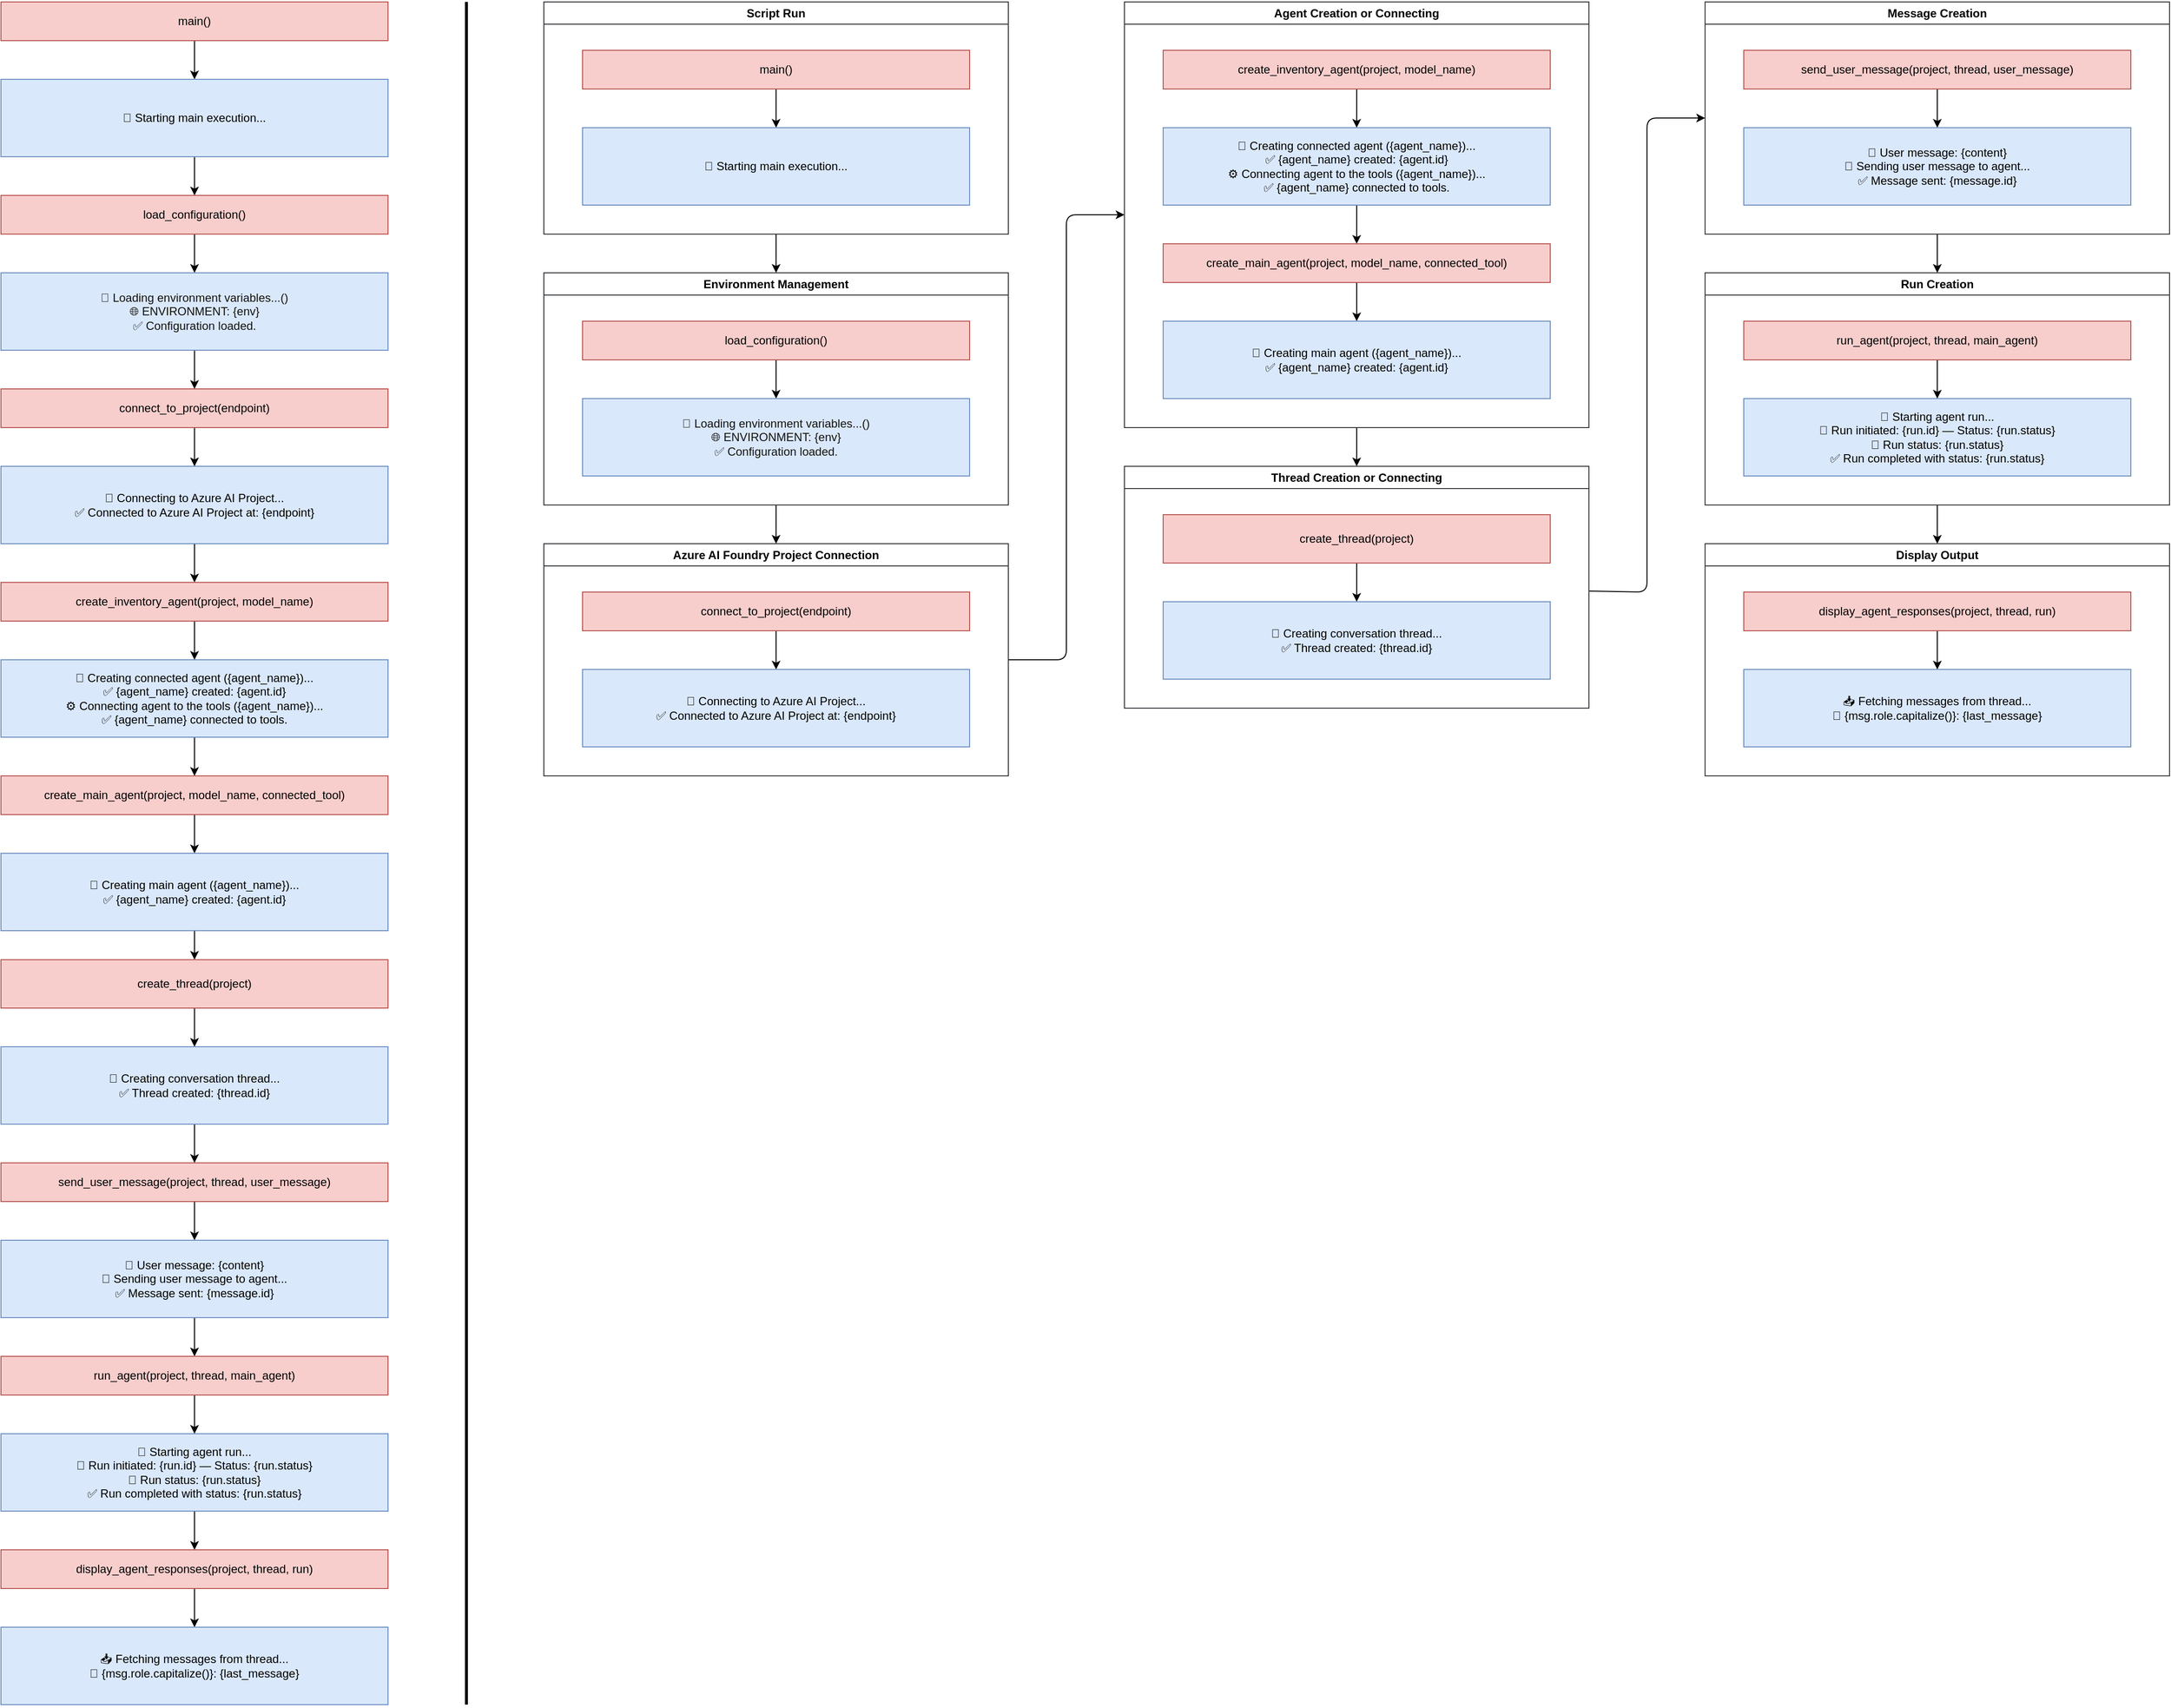 <mxfile>
    <diagram id="yUhyKia5GF38DRZmOtrO" name="Page-1">
        <mxGraphModel dx="1394" dy="974" grid="1" gridSize="10" guides="1" tooltips="1" connect="1" arrows="1" fold="1" page="0" pageScale="1" pageWidth="850" pageHeight="1100" math="0" shadow="0">
            <root>
                <mxCell id="0"/>
                <mxCell id="1" parent="0"/>
                <mxCell id="5" value="" style="edgeStyle=none;html=1;" parent="1" source="3" target="4" edge="1">
                    <mxGeometry relative="1" as="geometry"/>
                </mxCell>
                <mxCell id="3" value="main()" style="rounded=0;whiteSpace=wrap;html=1;fillColor=#f8cecc;strokeColor=#b85450;" parent="1" vertex="1">
                    <mxGeometry x="359" y="80" width="400" height="40" as="geometry"/>
                </mxCell>
                <mxCell id="7" value="" style="edgeStyle=none;html=1;" parent="1" source="4" target="6" edge="1">
                    <mxGeometry relative="1" as="geometry"/>
                </mxCell>
                <mxCell id="4" value="🚀 Starting main execution..." style="rounded=0;whiteSpace=wrap;html=1;fillColor=#dae8fc;strokeColor=#6c8ebf;" parent="1" vertex="1">
                    <mxGeometry x="359" y="160" width="400" height="80" as="geometry"/>
                </mxCell>
                <mxCell id="9" value="" style="edgeStyle=none;html=1;" parent="1" source="6" target="8" edge="1">
                    <mxGeometry relative="1" as="geometry"/>
                </mxCell>
                <mxCell id="6" value="load_configuration()" style="rounded=0;whiteSpace=wrap;html=1;fillColor=#f8cecc;strokeColor=#b85450;" parent="1" vertex="1">
                    <mxGeometry x="359" y="280" width="400" height="40" as="geometry"/>
                </mxCell>
                <mxCell id="11" value="" style="edgeStyle=none;html=1;entryX=0.5;entryY=0;entryDx=0;entryDy=0;" parent="1" source="8" target="12" edge="1">
                    <mxGeometry relative="1" as="geometry"/>
                </mxCell>
                <mxCell id="8" value="&lt;div&gt;&lt;font color=&quot;#121212&quot;&gt;🔄 Loading environment variables...()&lt;/font&gt;&lt;/div&gt;&lt;div&gt;&lt;font color=&quot;#121212&quot;&gt;🌐 ENVIRONMENT: {env}&lt;/font&gt;&lt;/div&gt;&lt;div&gt;&lt;font color=&quot;#121212&quot;&gt;✅ Configuration loaded.&lt;/font&gt;&lt;/div&gt;" style="rounded=0;whiteSpace=wrap;html=1;fillColor=#dae8fc;strokeColor=#6c8ebf;" parent="1" vertex="1">
                    <mxGeometry x="359" y="360" width="400" height="80" as="geometry"/>
                </mxCell>
                <mxCell id="16" value="" style="edgeStyle=none;html=1;entryX=0.5;entryY=0;entryDx=0;entryDy=0;" parent="1" source="10" target="17" edge="1">
                    <mxGeometry relative="1" as="geometry">
                        <mxPoint x="559" y="680" as="targetPoint"/>
                    </mxGeometry>
                </mxCell>
                <mxCell id="10" value="&lt;font style=&quot;color: light-dark(rgb(0, 0, 0), rgb(255, 255, 255));&quot;&gt;🔗 Connecting to Azure AI Project...&lt;/font&gt;&lt;div&gt;&lt;font style=&quot;color: light-dark(rgb(0, 0, 0), rgb(255, 255, 255));&quot;&gt;✅ Connected to Azure AI Project at: {endpoint}&lt;/font&gt;&lt;/div&gt;" style="rounded=0;whiteSpace=wrap;html=1;fillColor=#dae8fc;strokeColor=#6c8ebf;" parent="1" vertex="1">
                    <mxGeometry x="359" y="560" width="400" height="80" as="geometry"/>
                </mxCell>
                <mxCell id="14" style="edgeStyle=none;html=1;entryX=0.5;entryY=0;entryDx=0;entryDy=0;" parent="1" source="12" target="10" edge="1">
                    <mxGeometry relative="1" as="geometry"/>
                </mxCell>
                <mxCell id="12" value="connect_to_project(endpoint)" style="rounded=0;whiteSpace=wrap;html=1;fillColor=#f8cecc;strokeColor=#b85450;" parent="1" vertex="1">
                    <mxGeometry x="359" y="480" width="400" height="40" as="geometry"/>
                </mxCell>
                <mxCell id="20" value="" style="edgeStyle=none;html=1;" parent="1" source="17" target="19" edge="1">
                    <mxGeometry relative="1" as="geometry"/>
                </mxCell>
                <mxCell id="17" value="create_inventory_agent(project, model_name)" style="whiteSpace=wrap;html=1;rounded=0;fillColor=#f8cecc;strokeColor=#b85450;" parent="1" vertex="1">
                    <mxGeometry x="359" y="680" width="400" height="40" as="geometry"/>
                </mxCell>
                <mxCell id="22" value="" style="edgeStyle=none;html=1;" parent="1" source="19" target="21" edge="1">
                    <mxGeometry relative="1" as="geometry"/>
                </mxCell>
                <mxCell id="19" value="&lt;font style=&quot;color: light-dark(rgb(0, 0, 0), rgb(255, 255, 255));&quot;&gt;🤖 Creating connected agent ({agent_name})...&lt;/font&gt;&lt;div&gt;&lt;font style=&quot;color: light-dark(rgb(0, 0, 0), rgb(255, 255, 255));&quot;&gt;✅ {agent_name} created: {agent.id}&lt;/font&gt;&lt;/div&gt;&lt;div&gt;&lt;font style=&quot;color: light-dark(rgb(0, 0, 0), rgb(255, 255, 255));&quot;&gt;⚙️ Connecting agent to the tools ({agent_name})...&lt;/font&gt;&lt;/div&gt;&lt;div&gt;&lt;font style=&quot;color: light-dark(rgb(0, 0, 0), rgb(255, 255, 255));&quot;&gt;✅ {agent_name} connected to tools.&lt;/font&gt;&lt;/div&gt;" style="whiteSpace=wrap;html=1;rounded=0;fillColor=#dae8fc;strokeColor=#6c8ebf;" parent="1" vertex="1">
                    <mxGeometry x="359" y="760" width="400" height="80" as="geometry"/>
                </mxCell>
                <mxCell id="25" value="" style="edgeStyle=none;html=1;" parent="1" source="21" target="24" edge="1">
                    <mxGeometry relative="1" as="geometry"/>
                </mxCell>
                <mxCell id="21" value="create_main_agent(project, model_name, connected_tool)" style="whiteSpace=wrap;html=1;rounded=0;fillColor=#f8cecc;strokeColor=#b85450;" parent="1" vertex="1">
                    <mxGeometry x="359" y="880" width="400" height="40" as="geometry"/>
                </mxCell>
                <mxCell id="27" value="" style="edgeStyle=none;html=1;" parent="1" source="24" target="26" edge="1">
                    <mxGeometry relative="1" as="geometry"/>
                </mxCell>
                <mxCell id="24" value="&lt;font style=&quot;color: light-dark(rgb(0, 0, 0), rgb(255, 255, 255));&quot;&gt;🤖 Creating main agent ({agent_name})...&lt;/font&gt;&lt;div&gt;&lt;font style=&quot;color: light-dark(rgb(0, 0, 0), rgb(255, 255, 255));&quot;&gt;✅ {agent_name} created: {agent.id}&lt;/font&gt;&lt;/div&gt;" style="whiteSpace=wrap;html=1;rounded=0;fillColor=#dae8fc;strokeColor=#6c8ebf;" parent="1" vertex="1">
                    <mxGeometry x="359" y="960" width="400" height="80" as="geometry"/>
                </mxCell>
                <mxCell id="29" value="" style="edgeStyle=none;html=1;" parent="1" source="26" target="28" edge="1">
                    <mxGeometry relative="1" as="geometry"/>
                </mxCell>
                <mxCell id="26" value="create_thread(project)" style="whiteSpace=wrap;html=1;rounded=0;fillColor=#f8cecc;strokeColor=#b85450;" parent="1" vertex="1">
                    <mxGeometry x="359" y="1070" width="400" height="50" as="geometry"/>
                </mxCell>
                <mxCell id="31" value="" style="edgeStyle=none;html=1;" parent="1" source="28" target="30" edge="1">
                    <mxGeometry relative="1" as="geometry"/>
                </mxCell>
                <mxCell id="28" value="&lt;font style=&quot;color: light-dark(rgb(0, 0, 0), rgb(255, 255, 255));&quot;&gt;🧵 Creating conversation thread...&lt;/font&gt;&lt;div&gt;&lt;font style=&quot;color: light-dark(rgb(0, 0, 0), rgb(255, 255, 255));&quot;&gt;✅ Thread created: {thread.id}&lt;/font&gt;&lt;/div&gt;" style="whiteSpace=wrap;html=1;rounded=0;fillColor=#dae8fc;strokeColor=#6c8ebf;" parent="1" vertex="1">
                    <mxGeometry x="359" y="1160" width="400" height="80" as="geometry"/>
                </mxCell>
                <mxCell id="33" value="" style="edgeStyle=none;html=1;" parent="1" source="30" target="32" edge="1">
                    <mxGeometry relative="1" as="geometry"/>
                </mxCell>
                <mxCell id="30" value="send_user_message(project, thread, user_message)" style="whiteSpace=wrap;html=1;rounded=0;fillColor=#f8cecc;strokeColor=#b85450;" parent="1" vertex="1">
                    <mxGeometry x="359" y="1280" width="400" height="40" as="geometry"/>
                </mxCell>
                <mxCell id="35" value="" style="edgeStyle=none;html=1;" parent="1" source="32" target="34" edge="1">
                    <mxGeometry relative="1" as="geometry"/>
                </mxCell>
                <mxCell id="32" value="&lt;font style=&quot;color: light-dark(rgb(0, 0, 0), rgb(255, 255, 255));&quot;&gt;💬 User message: {content}&lt;/font&gt;&lt;div&gt;&lt;font style=&quot;color: light-dark(rgb(0, 0, 0), rgb(255, 255, 255));&quot;&gt;📨 Sending user message to agent...&lt;/font&gt;&lt;/div&gt;&lt;div&gt;&lt;font style=&quot;color: light-dark(rgb(0, 0, 0), rgb(255, 255, 255));&quot;&gt;✅ Message sent: {message.id}&lt;/font&gt;&lt;/div&gt;" style="whiteSpace=wrap;html=1;rounded=0;fillColor=#dae8fc;strokeColor=#6c8ebf;" parent="1" vertex="1">
                    <mxGeometry x="359" y="1360" width="400" height="80" as="geometry"/>
                </mxCell>
                <mxCell id="37" value="" style="edgeStyle=none;html=1;" parent="1" source="34" target="36" edge="1">
                    <mxGeometry relative="1" as="geometry"/>
                </mxCell>
                <mxCell id="34" value="run_agent(project, thread, main_agent)" style="whiteSpace=wrap;html=1;rounded=0;fillColor=#f8cecc;strokeColor=#b85450;" parent="1" vertex="1">
                    <mxGeometry x="359" y="1480" width="400" height="40" as="geometry"/>
                </mxCell>
                <mxCell id="39" value="" style="edgeStyle=none;html=1;" parent="1" source="36" target="38" edge="1">
                    <mxGeometry relative="1" as="geometry"/>
                </mxCell>
                <mxCell id="36" value="&lt;font style=&quot;color: light-dark(rgb(0, 0, 0), rgb(255, 255, 255));&quot;&gt;🏃 Starting agent run...&lt;/font&gt;&lt;div&gt;&lt;font style=&quot;color: light-dark(rgb(0, 0, 0), rgb(255, 255, 255));&quot;&gt;🔄 Run initiated: {run.id} — Status: {run.status}&lt;/font&gt;&lt;/div&gt;&lt;div&gt;&lt;font style=&quot;color: light-dark(rgb(0, 0, 0), rgb(255, 255, 255));&quot;&gt;📡 Run status: {run.status}&lt;/font&gt;&lt;/div&gt;&lt;div&gt;&lt;font style=&quot;color: light-dark(rgb(0, 0, 0), rgb(255, 255, 255));&quot;&gt;✅ Run completed with status: {run.status}&lt;/font&gt;&lt;/div&gt;" style="whiteSpace=wrap;html=1;rounded=0;fillColor=#dae8fc;strokeColor=#6c8ebf;" parent="1" vertex="1">
                    <mxGeometry x="359" y="1560" width="400" height="80" as="geometry"/>
                </mxCell>
                <mxCell id="41" value="" style="edgeStyle=none;html=1;" parent="1" source="38" target="40" edge="1">
                    <mxGeometry relative="1" as="geometry"/>
                </mxCell>
                <mxCell id="38" value="display_agent_responses(project, thread, run)" style="whiteSpace=wrap;html=1;rounded=0;fillColor=#f8cecc;strokeColor=#b85450;" parent="1" vertex="1">
                    <mxGeometry x="359" y="1680" width="400" height="40" as="geometry"/>
                </mxCell>
                <mxCell id="40" value="&lt;font style=&quot;color: light-dark(rgb(0, 0, 0), rgb(255, 255, 255));&quot;&gt;📥 Fetching messages from thread...&lt;/font&gt;&lt;div&gt;&lt;font style=&quot;color: light-dark(rgb(0, 0, 0), rgb(255, 255, 255));&quot;&gt;🧠 {msg.role.capitalize()}: {last_message}&lt;/font&gt;&lt;/div&gt;" style="whiteSpace=wrap;html=1;rounded=0;fillColor=#dae8fc;strokeColor=#6c8ebf;" parent="1" vertex="1">
                    <mxGeometry x="359" y="1760" width="400" height="80" as="geometry"/>
                </mxCell>
                <mxCell id="53" style="edgeStyle=none;html=1;" parent="1" source="42" target="49" edge="1">
                    <mxGeometry relative="1" as="geometry"/>
                </mxCell>
                <mxCell id="42" value="Script Run" style="swimlane;whiteSpace=wrap;html=1;swimlaneFillColor=default;fillColor=default;strokeColor=#36393d;fillStyle=auto;" parent="1" vertex="1">
                    <mxGeometry x="920" y="80" width="480" height="240" as="geometry"/>
                </mxCell>
                <mxCell id="46" value="" style="edgeStyle=none;html=1;" parent="42" source="47" target="48" edge="1">
                    <mxGeometry relative="1" as="geometry"/>
                </mxCell>
                <mxCell id="47" value="main()" style="rounded=0;whiteSpace=wrap;html=1;fillColor=#f8cecc;strokeColor=#b85450;" parent="42" vertex="1">
                    <mxGeometry x="40" y="50" width="400" height="40" as="geometry"/>
                </mxCell>
                <mxCell id="48" value="🚀 Starting main execution..." style="rounded=0;whiteSpace=wrap;html=1;fillColor=#dae8fc;strokeColor=#6c8ebf;" parent="42" vertex="1">
                    <mxGeometry x="40" y="130" width="400" height="80" as="geometry"/>
                </mxCell>
                <mxCell id="59" style="edgeStyle=none;html=1;entryX=0.5;entryY=0;entryDx=0;entryDy=0;" parent="1" source="49" target="54" edge="1">
                    <mxGeometry relative="1" as="geometry"/>
                </mxCell>
                <mxCell id="49" value="Environment Management" style="swimlane;whiteSpace=wrap;html=1;swimlaneFillColor=default;fillColor=default;strokeColor=#36393d;fillStyle=auto;" parent="1" vertex="1">
                    <mxGeometry x="920" y="360" width="480" height="240" as="geometry"/>
                </mxCell>
                <mxCell id="50" value="" style="edgeStyle=none;html=1;" parent="49" source="51" target="52" edge="1">
                    <mxGeometry relative="1" as="geometry"/>
                </mxCell>
                <mxCell id="51" value="&lt;span style=&quot;&quot;&gt;&lt;font style=&quot;color: light-dark(rgb(0, 0, 0), rgb(255, 255, 255));&quot;&gt;load_configuration()&lt;/font&gt;&lt;/span&gt;" style="rounded=0;whiteSpace=wrap;html=1;fillColor=#f8cecc;strokeColor=#b85450;fontColor=light-dark(#000000,#FFFFFF);" parent="49" vertex="1">
                    <mxGeometry x="40" y="50" width="400" height="40" as="geometry"/>
                </mxCell>
                <mxCell id="52" value="&lt;div&gt;&lt;font color=&quot;#121212&quot;&gt;🔄 Loading environment variables...()&lt;/font&gt;&lt;/div&gt;&lt;div&gt;&lt;font color=&quot;#121212&quot;&gt;🌐 ENVIRONMENT: {env}&lt;/font&gt;&lt;/div&gt;&lt;div&gt;&lt;font color=&quot;#121212&quot;&gt;✅ Configuration loaded.&lt;/font&gt;&lt;/div&gt;" style="rounded=0;whiteSpace=wrap;html=1;fillColor=#dae8fc;strokeColor=#6c8ebf;" parent="49" vertex="1">
                    <mxGeometry x="40" y="130" width="400" height="80" as="geometry"/>
                </mxCell>
                <mxCell id="89" style="edgeStyle=none;html=1;exitX=1;exitY=0.5;exitDx=0;exitDy=0;entryX=0;entryY=0.5;entryDx=0;entryDy=0;" parent="1" source="54" target="60" edge="1">
                    <mxGeometry relative="1" as="geometry">
                        <Array as="points">
                            <mxPoint x="1460" y="760"/>
                            <mxPoint x="1460" y="300"/>
                        </Array>
                    </mxGeometry>
                </mxCell>
                <mxCell id="54" value="Azure AI Foundry Project Connection" style="swimlane;whiteSpace=wrap;html=1;swimlaneFillColor=default;fillColor=default;strokeColor=#36393d;fillStyle=auto;" parent="1" vertex="1">
                    <mxGeometry x="920" y="640" width="480" height="240" as="geometry"/>
                </mxCell>
                <mxCell id="55" value="" style="edgeStyle=none;html=1;" parent="54" source="56" target="57" edge="1">
                    <mxGeometry relative="1" as="geometry"/>
                </mxCell>
                <mxCell id="56" value="connect_to_project(endpoint)" style="rounded=0;whiteSpace=wrap;html=1;fillColor=#f8cecc;strokeColor=#b85450;fontColor=light-dark(#000000,#FFFFFF);" parent="54" vertex="1">
                    <mxGeometry x="40" y="50" width="400" height="40" as="geometry"/>
                </mxCell>
                <mxCell id="57" value="&lt;div&gt;&lt;font style=&quot;color: light-dark(rgb(0, 0, 0), rgb(255, 255, 255));&quot;&gt;🔗 Connecting to Azure AI Project...&lt;/font&gt;&lt;/div&gt;&lt;div&gt;&lt;font style=&quot;color: light-dark(rgb(0, 0, 0), rgb(255, 255, 255));&quot;&gt;✅ Connected to Azure AI Project at: {endpoint}&lt;/font&gt;&lt;/div&gt;" style="rounded=0;whiteSpace=wrap;html=1;fillColor=#dae8fc;strokeColor=#6c8ebf;" parent="54" vertex="1">
                    <mxGeometry x="40" y="130" width="400" height="80" as="geometry"/>
                </mxCell>
                <mxCell id="101" style="edgeStyle=none;html=1;entryX=0.5;entryY=0;entryDx=0;entryDy=0;" parent="1" source="60" target="90" edge="1">
                    <mxGeometry relative="1" as="geometry"/>
                </mxCell>
                <mxCell id="60" value="Agent Creation or Connecting" style="swimlane;whiteSpace=wrap;html=1;swimlaneFillColor=default;fillColor=default;strokeColor=#36393d;fillStyle=auto;" parent="1" vertex="1">
                    <mxGeometry x="1520" y="80" width="480" height="440" as="geometry"/>
                </mxCell>
                <mxCell id="82" value="" style="edgeStyle=none;html=1;" parent="60" source="83" target="85" edge="1">
                    <mxGeometry relative="1" as="geometry"/>
                </mxCell>
                <mxCell id="83" value="create_inventory_agent(project, model_name)" style="whiteSpace=wrap;html=1;rounded=0;fillColor=#f8cecc;strokeColor=#b85450;" parent="60" vertex="1">
                    <mxGeometry x="40" y="50" width="400" height="40" as="geometry"/>
                </mxCell>
                <mxCell id="84" value="" style="edgeStyle=none;html=1;" parent="60" source="85" target="87" edge="1">
                    <mxGeometry relative="1" as="geometry"/>
                </mxCell>
                <mxCell id="85" value="&lt;font style=&quot;color: light-dark(rgb(0, 0, 0), rgb(255, 255, 255));&quot;&gt;🤖 Creating connected agent ({agent_name})...&lt;/font&gt;&lt;div&gt;&lt;font style=&quot;color: light-dark(rgb(0, 0, 0), rgb(255, 255, 255));&quot;&gt;✅ {agent_name} created: {agent.id}&lt;/font&gt;&lt;/div&gt;&lt;div&gt;&lt;font style=&quot;color: light-dark(rgb(0, 0, 0), rgb(255, 255, 255));&quot;&gt;⚙️ Connecting agent to the tools ({agent_name})...&lt;/font&gt;&lt;/div&gt;&lt;div&gt;&lt;font style=&quot;color: light-dark(rgb(0, 0, 0), rgb(255, 255, 255));&quot;&gt;✅ {agent_name} connected to tools.&lt;/font&gt;&lt;/div&gt;" style="whiteSpace=wrap;html=1;rounded=0;fillColor=#dae8fc;strokeColor=#6c8ebf;" parent="60" vertex="1">
                    <mxGeometry x="40" y="130" width="400" height="80" as="geometry"/>
                </mxCell>
                <mxCell id="86" value="" style="edgeStyle=none;html=1;" parent="60" source="87" target="88" edge="1">
                    <mxGeometry relative="1" as="geometry"/>
                </mxCell>
                <mxCell id="87" value="create_main_agent(project, model_name, connected_tool)" style="whiteSpace=wrap;html=1;rounded=0;fillColor=#f8cecc;strokeColor=#b85450;" parent="60" vertex="1">
                    <mxGeometry x="40" y="250" width="400" height="40" as="geometry"/>
                </mxCell>
                <mxCell id="88" value="&lt;font style=&quot;color: light-dark(rgb(0, 0, 0), rgb(255, 255, 255));&quot;&gt;🤖 Creating main agent ({agent_name})...&lt;/font&gt;&lt;div&gt;&lt;font style=&quot;color: light-dark(rgb(0, 0, 0), rgb(255, 255, 255));&quot;&gt;✅ {agent_name} created: {agent.id}&lt;/font&gt;&lt;/div&gt;" style="whiteSpace=wrap;html=1;rounded=0;fillColor=#dae8fc;strokeColor=#6c8ebf;" parent="60" vertex="1">
                    <mxGeometry x="40" y="330" width="400" height="80" as="geometry"/>
                </mxCell>
                <mxCell id="123" style="edgeStyle=none;html=1;entryX=0;entryY=0.5;entryDx=0;entryDy=0;" parent="1" source="90" target="111" edge="1">
                    <mxGeometry relative="1" as="geometry">
                        <Array as="points">
                            <mxPoint x="2060" y="690"/>
                            <mxPoint x="2060" y="200"/>
                        </Array>
                    </mxGeometry>
                </mxCell>
                <mxCell id="90" value="Thread Creation or Connecting" style="swimlane;whiteSpace=wrap;html=1;swimlaneFillColor=default;fillColor=default;strokeColor=#36393d;fillStyle=auto;" parent="1" vertex="1">
                    <mxGeometry x="1520" y="560" width="480" height="250" as="geometry"/>
                </mxCell>
                <mxCell id="91" value="" style="edgeStyle=none;html=1;" parent="90" edge="1">
                    <mxGeometry relative="1" as="geometry">
                        <mxPoint x="240.0" y="90" as="sourcePoint"/>
                    </mxGeometry>
                </mxCell>
                <mxCell id="93" value="" style="edgeStyle=none;html=1;" parent="90" edge="1">
                    <mxGeometry relative="1" as="geometry">
                        <mxPoint x="240.0" y="210" as="sourcePoint"/>
                    </mxGeometry>
                </mxCell>
                <mxCell id="95" value="" style="edgeStyle=none;html=1;" parent="90" edge="1">
                    <mxGeometry relative="1" as="geometry">
                        <mxPoint x="240.0" y="290" as="sourcePoint"/>
                    </mxGeometry>
                </mxCell>
                <mxCell id="98" value="" style="edgeStyle=none;html=1;" parent="90" source="99" target="100" edge="1">
                    <mxGeometry relative="1" as="geometry"/>
                </mxCell>
                <mxCell id="99" value="create_thread(project)" style="whiteSpace=wrap;html=1;rounded=0;fillColor=#f8cecc;strokeColor=#b85450;" parent="90" vertex="1">
                    <mxGeometry x="40" y="50" width="400" height="50" as="geometry"/>
                </mxCell>
                <mxCell id="100" value="&lt;font style=&quot;color: light-dark(rgb(0, 0, 0), rgb(255, 255, 255));&quot;&gt;🧵 Creating conversation thread...&lt;/font&gt;&lt;div&gt;&lt;font style=&quot;color: light-dark(rgb(0, 0, 0), rgb(255, 255, 255));&quot;&gt;✅ Thread created: {thread.id}&lt;/font&gt;&lt;/div&gt;" style="whiteSpace=wrap;html=1;rounded=0;fillColor=#dae8fc;strokeColor=#6c8ebf;" parent="90" vertex="1">
                    <mxGeometry x="40" y="140" width="400" height="80" as="geometry"/>
                </mxCell>
                <mxCell id="121" style="edgeStyle=none;html=1;" parent="1" source="111" target="119" edge="1">
                    <mxGeometry relative="1" as="geometry"/>
                </mxCell>
                <mxCell id="111" value="Message Creation" style="swimlane;whiteSpace=wrap;html=1;swimlaneFillColor=default;fillColor=default;strokeColor=#36393d;fillStyle=auto;" parent="1" vertex="1">
                    <mxGeometry x="2120" y="80" width="480" height="240" as="geometry"/>
                </mxCell>
                <mxCell id="102" value="" style="edgeStyle=none;html=1;" parent="111" source="103" target="104" edge="1">
                    <mxGeometry relative="1" as="geometry"/>
                </mxCell>
                <mxCell id="103" value="send_user_message(project, thread, user_message)" style="whiteSpace=wrap;html=1;rounded=0;fillColor=#f8cecc;strokeColor=#b85450;" parent="111" vertex="1">
                    <mxGeometry x="40" y="50" width="400" height="40" as="geometry"/>
                </mxCell>
                <mxCell id="104" value="&lt;font style=&quot;color: light-dark(rgb(0, 0, 0), rgb(255, 255, 255));&quot;&gt;💬 User message: {content}&lt;/font&gt;&lt;div&gt;&lt;font style=&quot;color: light-dark(rgb(0, 0, 0), rgb(255, 255, 255));&quot;&gt;📨 Sending user message to agent...&lt;/font&gt;&lt;/div&gt;&lt;div&gt;&lt;font style=&quot;color: light-dark(rgb(0, 0, 0), rgb(255, 255, 255));&quot;&gt;✅ Message sent: {message.id}&lt;/font&gt;&lt;/div&gt;" style="whiteSpace=wrap;html=1;rounded=0;fillColor=#dae8fc;strokeColor=#6c8ebf;" parent="111" vertex="1">
                    <mxGeometry x="40" y="130" width="400" height="80" as="geometry"/>
                </mxCell>
                <mxCell id="122" style="edgeStyle=none;html=1;" parent="1" source="119" target="120" edge="1">
                    <mxGeometry relative="1" as="geometry"/>
                </mxCell>
                <mxCell id="119" value="Run Creation" style="swimlane;whiteSpace=wrap;html=1;swimlaneFillColor=default;fillColor=default;strokeColor=#36393d;fillStyle=auto;" parent="1" vertex="1">
                    <mxGeometry x="2120" y="360" width="480" height="240" as="geometry"/>
                </mxCell>
                <mxCell id="105" value="" style="edgeStyle=none;html=1;" parent="119" source="106" target="107" edge="1">
                    <mxGeometry relative="1" as="geometry"/>
                </mxCell>
                <mxCell id="106" value="run_agent(project, thread, main_agent)" style="whiteSpace=wrap;html=1;rounded=0;fillColor=#f8cecc;strokeColor=#b85450;" parent="119" vertex="1">
                    <mxGeometry x="40" y="50" width="400" height="40" as="geometry"/>
                </mxCell>
                <mxCell id="107" value="&lt;font style=&quot;color: light-dark(rgb(0, 0, 0), rgb(255, 255, 255));&quot;&gt;🏃 Starting agent run...&lt;/font&gt;&lt;div&gt;&lt;font style=&quot;color: light-dark(rgb(0, 0, 0), rgb(255, 255, 255));&quot;&gt;🔄 Run initiated: {run.id} — Status: {run.status}&lt;/font&gt;&lt;/div&gt;&lt;div&gt;&lt;font style=&quot;color: light-dark(rgb(0, 0, 0), rgb(255, 255, 255));&quot;&gt;📡 Run status: {run.status}&lt;/font&gt;&lt;/div&gt;&lt;div&gt;&lt;font style=&quot;color: light-dark(rgb(0, 0, 0), rgb(255, 255, 255));&quot;&gt;✅ Run completed with status: {run.status}&lt;/font&gt;&lt;/div&gt;" style="whiteSpace=wrap;html=1;rounded=0;fillColor=#dae8fc;strokeColor=#6c8ebf;" parent="119" vertex="1">
                    <mxGeometry x="40" y="130" width="400" height="80" as="geometry"/>
                </mxCell>
                <mxCell id="120" value="Display Output" style="swimlane;whiteSpace=wrap;html=1;swimlaneFillColor=default;fillColor=default;strokeColor=#36393d;fillStyle=auto;" parent="1" vertex="1">
                    <mxGeometry x="2120" y="640" width="480" height="240" as="geometry"/>
                </mxCell>
                <mxCell id="108" value="" style="edgeStyle=none;html=1;" parent="120" source="109" target="110" edge="1">
                    <mxGeometry relative="1" as="geometry"/>
                </mxCell>
                <mxCell id="109" value="display_agent_responses(project, thread, run)" style="whiteSpace=wrap;html=1;rounded=0;fillColor=#f8cecc;strokeColor=#b85450;" parent="120" vertex="1">
                    <mxGeometry x="40" y="50" width="400" height="40" as="geometry"/>
                </mxCell>
                <mxCell id="110" value="&lt;font style=&quot;color: light-dark(rgb(0, 0, 0), rgb(255, 255, 255));&quot;&gt;📥 Fetching messages from thread...&lt;/font&gt;&lt;div&gt;&lt;font style=&quot;color: light-dark(rgb(0, 0, 0), rgb(255, 255, 255));&quot;&gt;🧠 {msg.role.capitalize()}: {last_message}&lt;/font&gt;&lt;/div&gt;" style="whiteSpace=wrap;html=1;rounded=0;fillColor=#dae8fc;strokeColor=#6c8ebf;" parent="120" vertex="1">
                    <mxGeometry x="40" y="130" width="400" height="80" as="geometry"/>
                </mxCell>
                <mxCell id="124" value="" style="endArrow=none;html=1;strokeWidth=3;strokeColor=light-dark(#000000,#B3B3B3);" parent="1" edge="1">
                    <mxGeometry width="50" height="50" relative="1" as="geometry">
                        <mxPoint x="840" y="1840" as="sourcePoint"/>
                        <mxPoint x="840" y="80" as="targetPoint"/>
                    </mxGeometry>
                </mxCell>
            </root>
        </mxGraphModel>
    </diagram>
</mxfile>